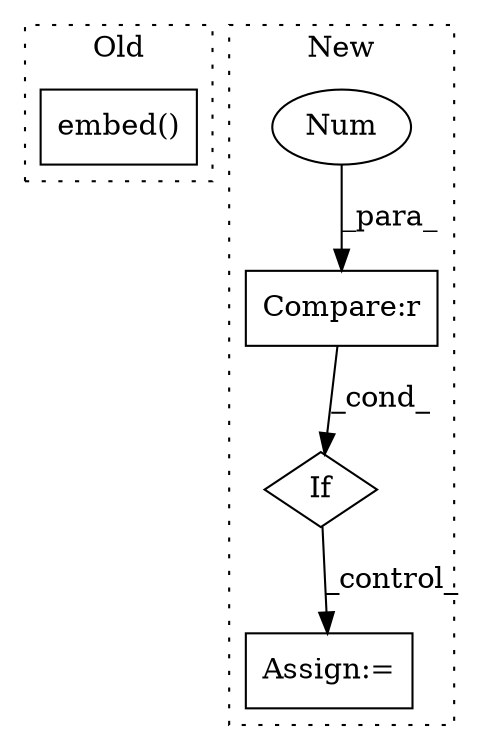 digraph G {
subgraph cluster0 {
1 [label="embed()" a="75" s="1457,1491" l="15,1" shape="box"];
label = "Old";
style="dotted";
}
subgraph cluster1 {
2 [label="If" a="96" s="1706" l="3" shape="diamond"];
3 [label="Compare:r" a="40" s="1709" l="16" shape="box"];
4 [label="Num" a="76" s="1724" l="1" shape="ellipse"];
5 [label="Assign:=" a="68" s="1753" l="3" shape="box"];
label = "New";
style="dotted";
}
2 -> 5 [label="_control_"];
3 -> 2 [label="_cond_"];
4 -> 3 [label="_para_"];
}